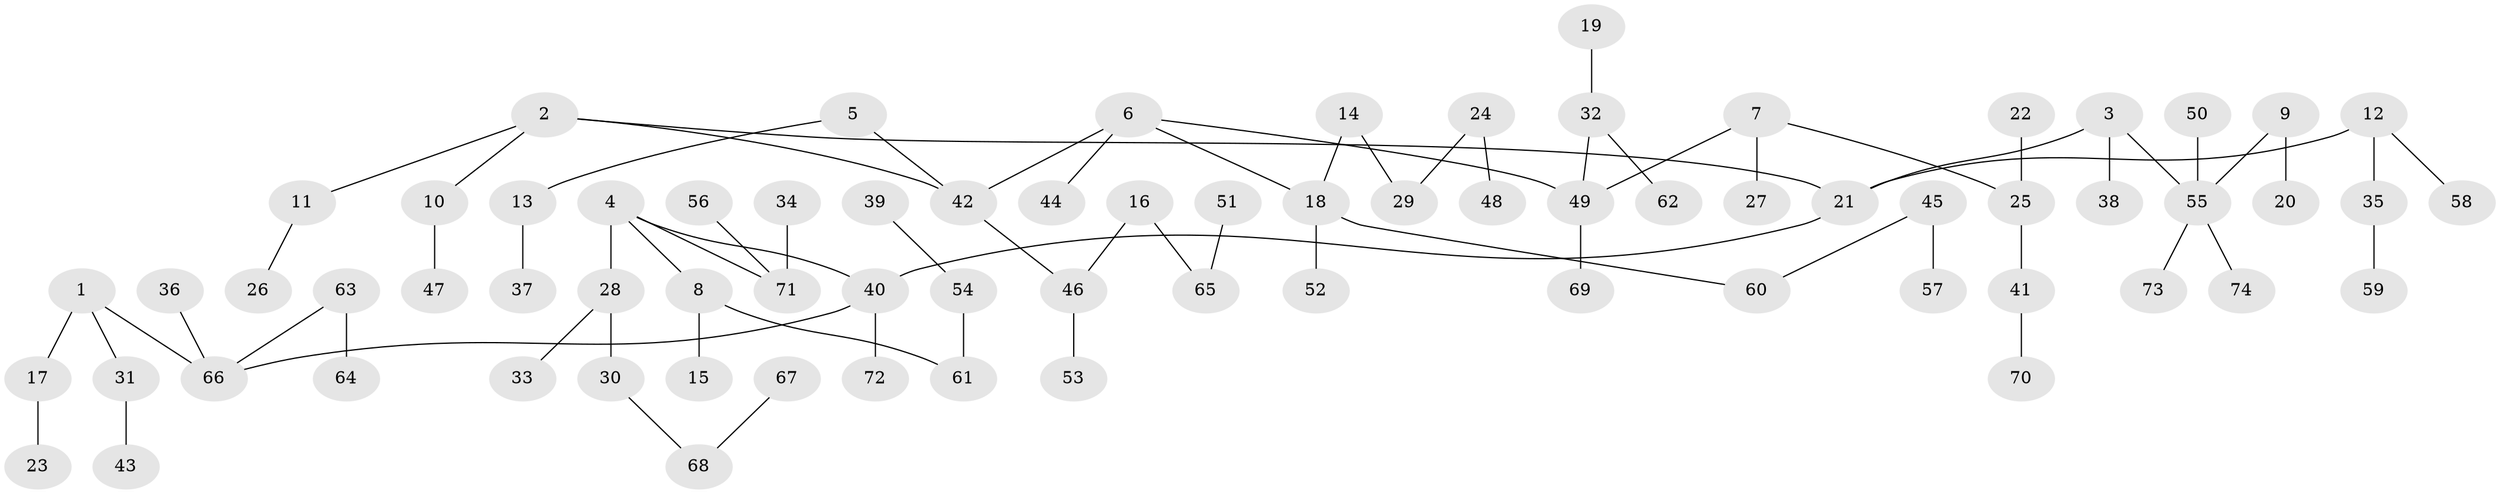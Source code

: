 // original degree distribution, {6: 0.034013605442176874, 5: 0.013605442176870748, 2: 0.24489795918367346, 3: 0.1360544217687075, 1: 0.4897959183673469, 4: 0.08163265306122448}
// Generated by graph-tools (version 1.1) at 2025/02/03/09/25 03:02:30]
// undirected, 74 vertices, 73 edges
graph export_dot {
graph [start="1"]
  node [color=gray90,style=filled];
  1;
  2;
  3;
  4;
  5;
  6;
  7;
  8;
  9;
  10;
  11;
  12;
  13;
  14;
  15;
  16;
  17;
  18;
  19;
  20;
  21;
  22;
  23;
  24;
  25;
  26;
  27;
  28;
  29;
  30;
  31;
  32;
  33;
  34;
  35;
  36;
  37;
  38;
  39;
  40;
  41;
  42;
  43;
  44;
  45;
  46;
  47;
  48;
  49;
  50;
  51;
  52;
  53;
  54;
  55;
  56;
  57;
  58;
  59;
  60;
  61;
  62;
  63;
  64;
  65;
  66;
  67;
  68;
  69;
  70;
  71;
  72;
  73;
  74;
  1 -- 17 [weight=1.0];
  1 -- 31 [weight=1.0];
  1 -- 66 [weight=1.0];
  2 -- 10 [weight=1.0];
  2 -- 11 [weight=1.0];
  2 -- 21 [weight=1.0];
  2 -- 42 [weight=1.0];
  3 -- 21 [weight=1.0];
  3 -- 38 [weight=1.0];
  3 -- 55 [weight=1.0];
  4 -- 8 [weight=1.0];
  4 -- 28 [weight=1.0];
  4 -- 40 [weight=1.0];
  4 -- 71 [weight=1.0];
  5 -- 13 [weight=1.0];
  5 -- 42 [weight=1.0];
  6 -- 18 [weight=1.0];
  6 -- 42 [weight=1.0];
  6 -- 44 [weight=1.0];
  6 -- 49 [weight=1.0];
  7 -- 25 [weight=1.0];
  7 -- 27 [weight=1.0];
  7 -- 49 [weight=1.0];
  8 -- 15 [weight=1.0];
  8 -- 61 [weight=1.0];
  9 -- 20 [weight=1.0];
  9 -- 55 [weight=1.0];
  10 -- 47 [weight=1.0];
  11 -- 26 [weight=1.0];
  12 -- 21 [weight=1.0];
  12 -- 35 [weight=1.0];
  12 -- 58 [weight=1.0];
  13 -- 37 [weight=1.0];
  14 -- 18 [weight=1.0];
  14 -- 29 [weight=1.0];
  16 -- 46 [weight=1.0];
  16 -- 65 [weight=1.0];
  17 -- 23 [weight=1.0];
  18 -- 52 [weight=1.0];
  18 -- 60 [weight=1.0];
  19 -- 32 [weight=1.0];
  21 -- 40 [weight=1.0];
  22 -- 25 [weight=1.0];
  24 -- 29 [weight=1.0];
  24 -- 48 [weight=1.0];
  25 -- 41 [weight=1.0];
  28 -- 30 [weight=1.0];
  28 -- 33 [weight=1.0];
  30 -- 68 [weight=1.0];
  31 -- 43 [weight=1.0];
  32 -- 49 [weight=1.0];
  32 -- 62 [weight=1.0];
  34 -- 71 [weight=1.0];
  35 -- 59 [weight=1.0];
  36 -- 66 [weight=1.0];
  39 -- 54 [weight=1.0];
  40 -- 66 [weight=1.0];
  40 -- 72 [weight=1.0];
  41 -- 70 [weight=1.0];
  42 -- 46 [weight=1.0];
  45 -- 57 [weight=1.0];
  45 -- 60 [weight=1.0];
  46 -- 53 [weight=1.0];
  49 -- 69 [weight=1.0];
  50 -- 55 [weight=1.0];
  51 -- 65 [weight=1.0];
  54 -- 61 [weight=1.0];
  55 -- 73 [weight=1.0];
  55 -- 74 [weight=1.0];
  56 -- 71 [weight=1.0];
  63 -- 64 [weight=1.0];
  63 -- 66 [weight=1.0];
  67 -- 68 [weight=1.0];
}
